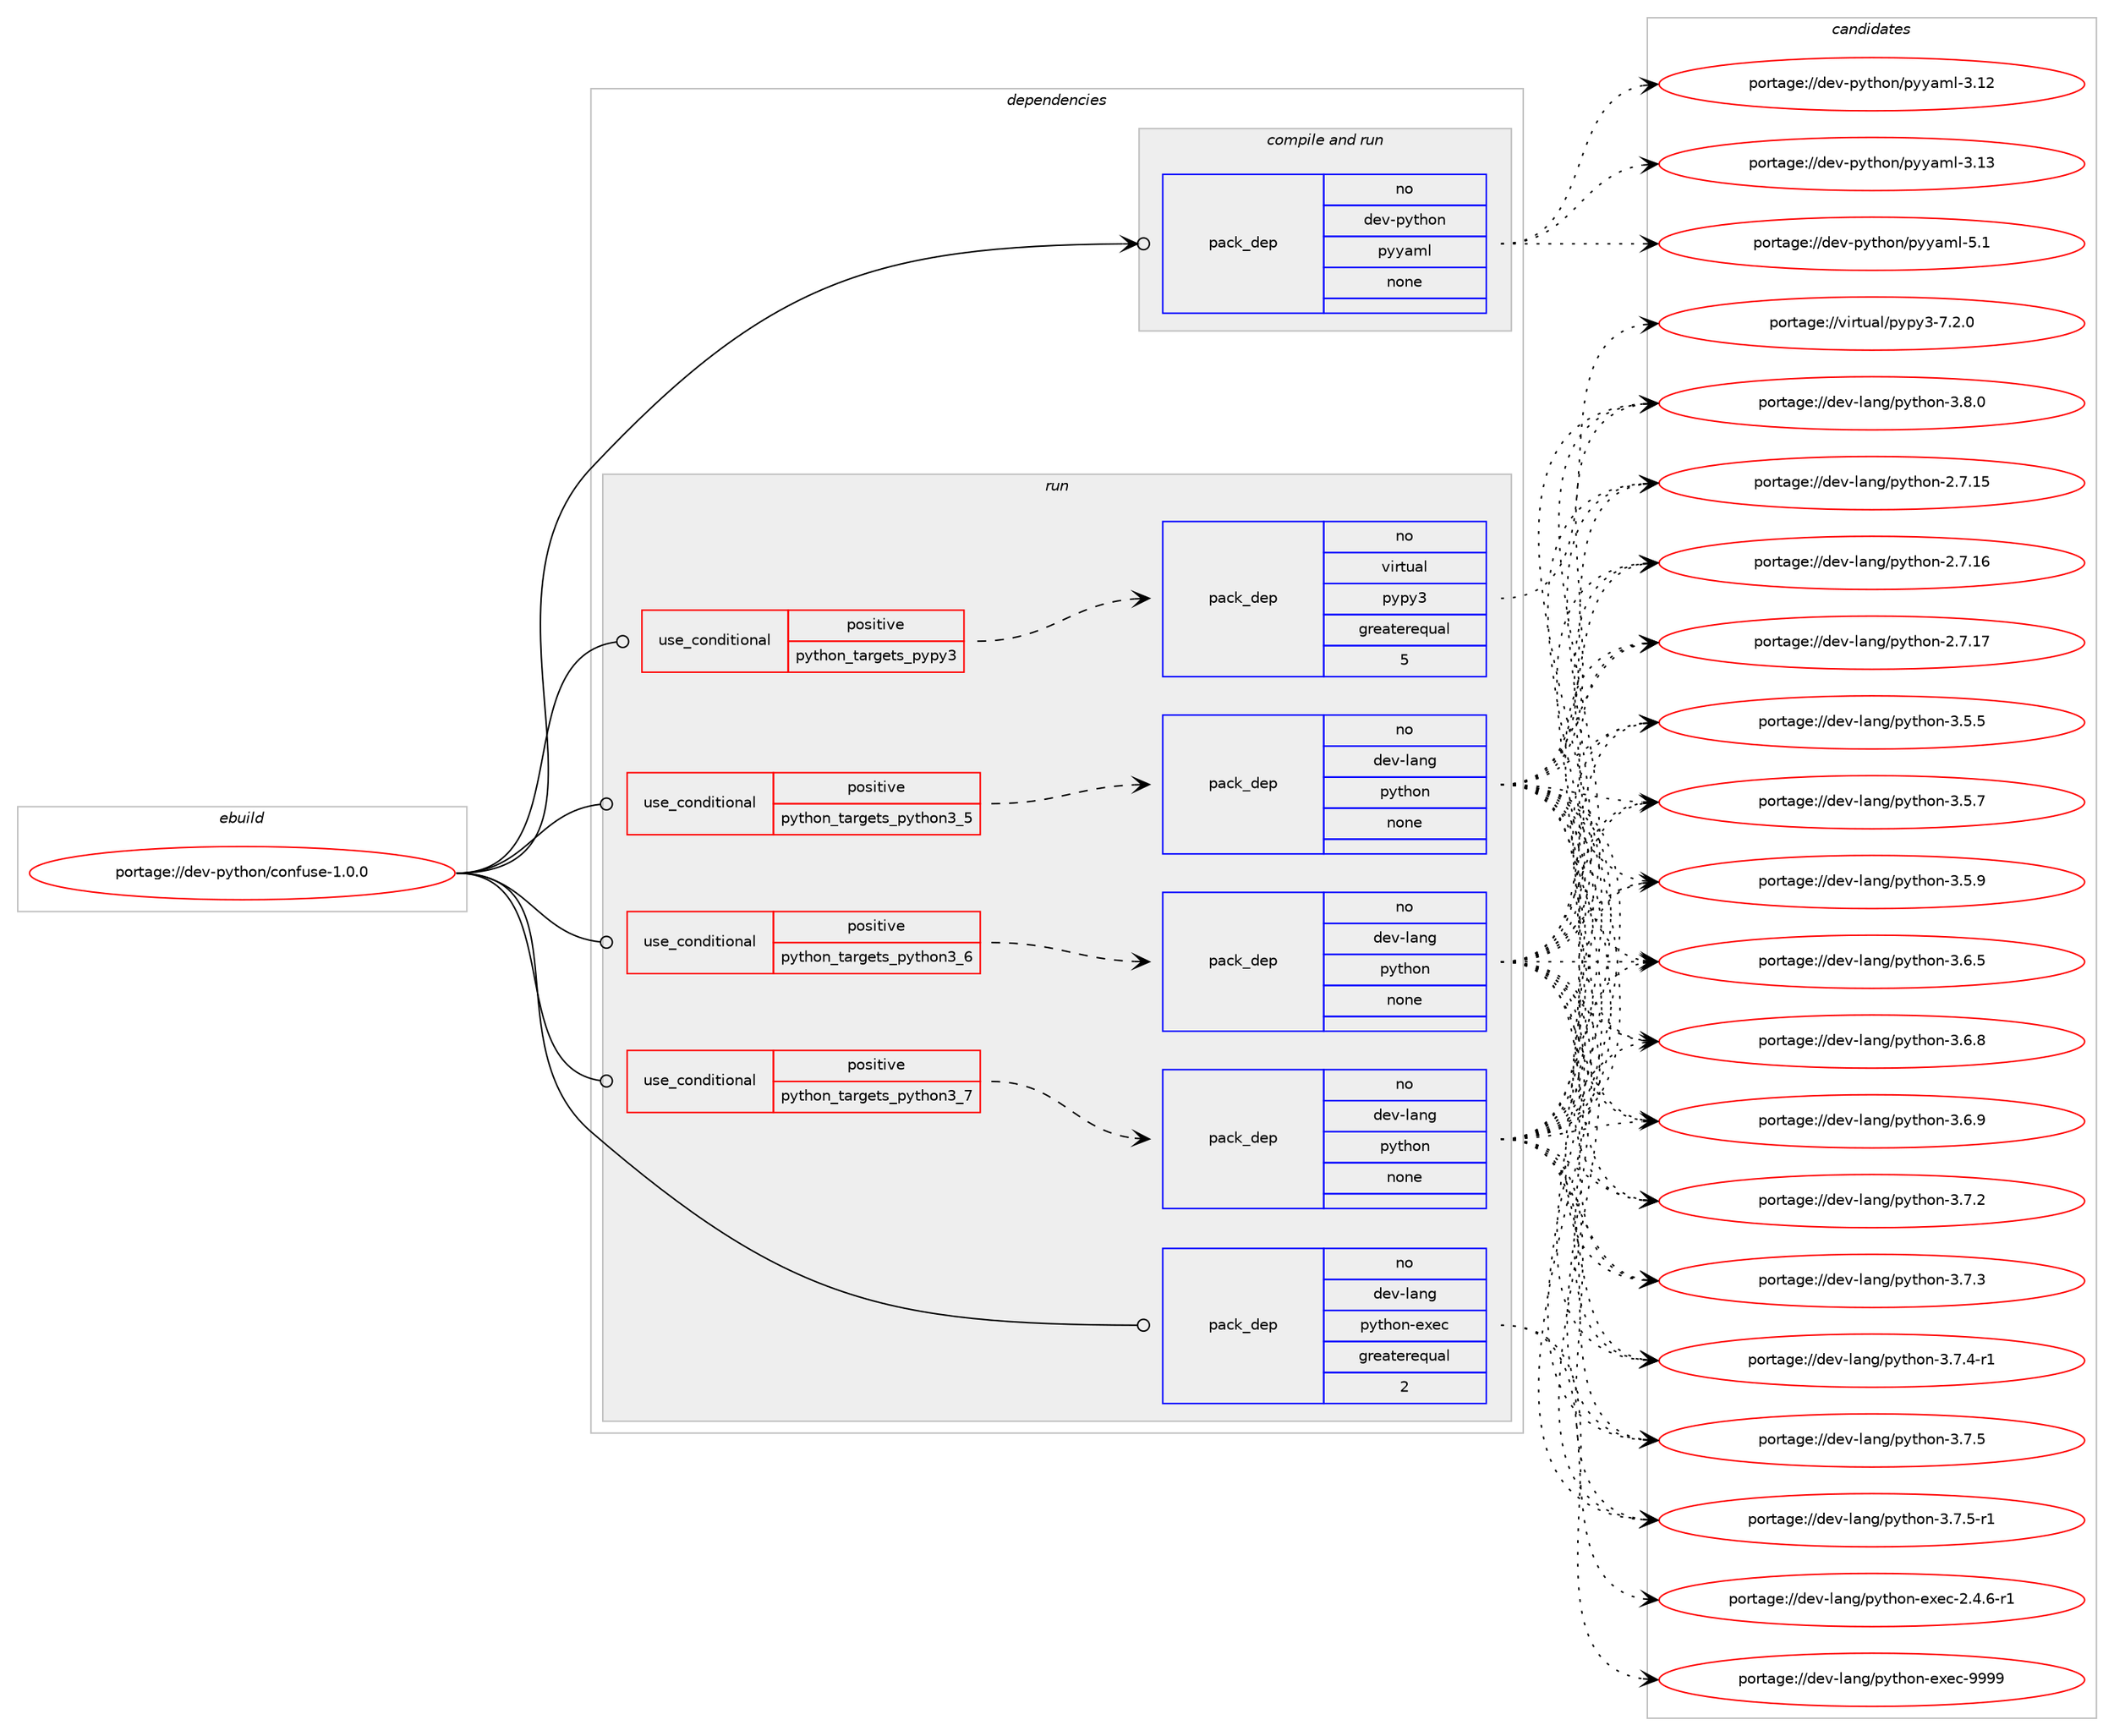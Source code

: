 digraph prolog {

# *************
# Graph options
# *************

newrank=true;
concentrate=true;
compound=true;
graph [rankdir=LR,fontname=Helvetica,fontsize=10,ranksep=1.5];#, ranksep=2.5, nodesep=0.2];
edge  [arrowhead=vee];
node  [fontname=Helvetica,fontsize=10];

# **********
# The ebuild
# **********

subgraph cluster_leftcol {
color=gray;
rank=same;
label=<<i>ebuild</i>>;
id [label="portage://dev-python/confuse-1.0.0", color=red, width=4, href="../dev-python/confuse-1.0.0.svg"];
}

# ****************
# The dependencies
# ****************

subgraph cluster_midcol {
color=gray;
label=<<i>dependencies</i>>;
subgraph cluster_compile {
fillcolor="#eeeeee";
style=filled;
label=<<i>compile</i>>;
}
subgraph cluster_compileandrun {
fillcolor="#eeeeee";
style=filled;
label=<<i>compile and run</i>>;
subgraph pack104357 {
dependency134808 [label=<<TABLE BORDER="0" CELLBORDER="1" CELLSPACING="0" CELLPADDING="4" WIDTH="220"><TR><TD ROWSPAN="6" CELLPADDING="30">pack_dep</TD></TR><TR><TD WIDTH="110">no</TD></TR><TR><TD>dev-python</TD></TR><TR><TD>pyyaml</TD></TR><TR><TD>none</TD></TR><TR><TD></TD></TR></TABLE>>, shape=none, color=blue];
}
id:e -> dependency134808:w [weight=20,style="solid",arrowhead="odotvee"];
}
subgraph cluster_run {
fillcolor="#eeeeee";
style=filled;
label=<<i>run</i>>;
subgraph cond27143 {
dependency134809 [label=<<TABLE BORDER="0" CELLBORDER="1" CELLSPACING="0" CELLPADDING="4"><TR><TD ROWSPAN="3" CELLPADDING="10">use_conditional</TD></TR><TR><TD>positive</TD></TR><TR><TD>python_targets_pypy3</TD></TR></TABLE>>, shape=none, color=red];
subgraph pack104358 {
dependency134810 [label=<<TABLE BORDER="0" CELLBORDER="1" CELLSPACING="0" CELLPADDING="4" WIDTH="220"><TR><TD ROWSPAN="6" CELLPADDING="30">pack_dep</TD></TR><TR><TD WIDTH="110">no</TD></TR><TR><TD>virtual</TD></TR><TR><TD>pypy3</TD></TR><TR><TD>greaterequal</TD></TR><TR><TD>5</TD></TR></TABLE>>, shape=none, color=blue];
}
dependency134809:e -> dependency134810:w [weight=20,style="dashed",arrowhead="vee"];
}
id:e -> dependency134809:w [weight=20,style="solid",arrowhead="odot"];
subgraph cond27144 {
dependency134811 [label=<<TABLE BORDER="0" CELLBORDER="1" CELLSPACING="0" CELLPADDING="4"><TR><TD ROWSPAN="3" CELLPADDING="10">use_conditional</TD></TR><TR><TD>positive</TD></TR><TR><TD>python_targets_python3_5</TD></TR></TABLE>>, shape=none, color=red];
subgraph pack104359 {
dependency134812 [label=<<TABLE BORDER="0" CELLBORDER="1" CELLSPACING="0" CELLPADDING="4" WIDTH="220"><TR><TD ROWSPAN="6" CELLPADDING="30">pack_dep</TD></TR><TR><TD WIDTH="110">no</TD></TR><TR><TD>dev-lang</TD></TR><TR><TD>python</TD></TR><TR><TD>none</TD></TR><TR><TD></TD></TR></TABLE>>, shape=none, color=blue];
}
dependency134811:e -> dependency134812:w [weight=20,style="dashed",arrowhead="vee"];
}
id:e -> dependency134811:w [weight=20,style="solid",arrowhead="odot"];
subgraph cond27145 {
dependency134813 [label=<<TABLE BORDER="0" CELLBORDER="1" CELLSPACING="0" CELLPADDING="4"><TR><TD ROWSPAN="3" CELLPADDING="10">use_conditional</TD></TR><TR><TD>positive</TD></TR><TR><TD>python_targets_python3_6</TD></TR></TABLE>>, shape=none, color=red];
subgraph pack104360 {
dependency134814 [label=<<TABLE BORDER="0" CELLBORDER="1" CELLSPACING="0" CELLPADDING="4" WIDTH="220"><TR><TD ROWSPAN="6" CELLPADDING="30">pack_dep</TD></TR><TR><TD WIDTH="110">no</TD></TR><TR><TD>dev-lang</TD></TR><TR><TD>python</TD></TR><TR><TD>none</TD></TR><TR><TD></TD></TR></TABLE>>, shape=none, color=blue];
}
dependency134813:e -> dependency134814:w [weight=20,style="dashed",arrowhead="vee"];
}
id:e -> dependency134813:w [weight=20,style="solid",arrowhead="odot"];
subgraph cond27146 {
dependency134815 [label=<<TABLE BORDER="0" CELLBORDER="1" CELLSPACING="0" CELLPADDING="4"><TR><TD ROWSPAN="3" CELLPADDING="10">use_conditional</TD></TR><TR><TD>positive</TD></TR><TR><TD>python_targets_python3_7</TD></TR></TABLE>>, shape=none, color=red];
subgraph pack104361 {
dependency134816 [label=<<TABLE BORDER="0" CELLBORDER="1" CELLSPACING="0" CELLPADDING="4" WIDTH="220"><TR><TD ROWSPAN="6" CELLPADDING="30">pack_dep</TD></TR><TR><TD WIDTH="110">no</TD></TR><TR><TD>dev-lang</TD></TR><TR><TD>python</TD></TR><TR><TD>none</TD></TR><TR><TD></TD></TR></TABLE>>, shape=none, color=blue];
}
dependency134815:e -> dependency134816:w [weight=20,style="dashed",arrowhead="vee"];
}
id:e -> dependency134815:w [weight=20,style="solid",arrowhead="odot"];
subgraph pack104362 {
dependency134817 [label=<<TABLE BORDER="0" CELLBORDER="1" CELLSPACING="0" CELLPADDING="4" WIDTH="220"><TR><TD ROWSPAN="6" CELLPADDING="30">pack_dep</TD></TR><TR><TD WIDTH="110">no</TD></TR><TR><TD>dev-lang</TD></TR><TR><TD>python-exec</TD></TR><TR><TD>greaterequal</TD></TR><TR><TD>2</TD></TR></TABLE>>, shape=none, color=blue];
}
id:e -> dependency134817:w [weight=20,style="solid",arrowhead="odot"];
}
}

# **************
# The candidates
# **************

subgraph cluster_choices {
rank=same;
color=gray;
label=<<i>candidates</i>>;

subgraph choice104357 {
color=black;
nodesep=1;
choiceportage1001011184511212111610411111047112121121971091084551464950 [label="portage://dev-python/pyyaml-3.12", color=red, width=4,href="../dev-python/pyyaml-3.12.svg"];
choiceportage1001011184511212111610411111047112121121971091084551464951 [label="portage://dev-python/pyyaml-3.13", color=red, width=4,href="../dev-python/pyyaml-3.13.svg"];
choiceportage10010111845112121116104111110471121211219710910845534649 [label="portage://dev-python/pyyaml-5.1", color=red, width=4,href="../dev-python/pyyaml-5.1.svg"];
dependency134808:e -> choiceportage1001011184511212111610411111047112121121971091084551464950:w [style=dotted,weight="100"];
dependency134808:e -> choiceportage1001011184511212111610411111047112121121971091084551464951:w [style=dotted,weight="100"];
dependency134808:e -> choiceportage10010111845112121116104111110471121211219710910845534649:w [style=dotted,weight="100"];
}
subgraph choice104358 {
color=black;
nodesep=1;
choiceportage118105114116117971084711212111212151455546504648 [label="portage://virtual/pypy3-7.2.0", color=red, width=4,href="../virtual/pypy3-7.2.0.svg"];
dependency134810:e -> choiceportage118105114116117971084711212111212151455546504648:w [style=dotted,weight="100"];
}
subgraph choice104359 {
color=black;
nodesep=1;
choiceportage10010111845108971101034711212111610411111045504655464953 [label="portage://dev-lang/python-2.7.15", color=red, width=4,href="../dev-lang/python-2.7.15.svg"];
choiceportage10010111845108971101034711212111610411111045504655464954 [label="portage://dev-lang/python-2.7.16", color=red, width=4,href="../dev-lang/python-2.7.16.svg"];
choiceportage10010111845108971101034711212111610411111045504655464955 [label="portage://dev-lang/python-2.7.17", color=red, width=4,href="../dev-lang/python-2.7.17.svg"];
choiceportage100101118451089711010347112121116104111110455146534653 [label="portage://dev-lang/python-3.5.5", color=red, width=4,href="../dev-lang/python-3.5.5.svg"];
choiceportage100101118451089711010347112121116104111110455146534655 [label="portage://dev-lang/python-3.5.7", color=red, width=4,href="../dev-lang/python-3.5.7.svg"];
choiceportage100101118451089711010347112121116104111110455146534657 [label="portage://dev-lang/python-3.5.9", color=red, width=4,href="../dev-lang/python-3.5.9.svg"];
choiceportage100101118451089711010347112121116104111110455146544653 [label="portage://dev-lang/python-3.6.5", color=red, width=4,href="../dev-lang/python-3.6.5.svg"];
choiceportage100101118451089711010347112121116104111110455146544656 [label="portage://dev-lang/python-3.6.8", color=red, width=4,href="../dev-lang/python-3.6.8.svg"];
choiceportage100101118451089711010347112121116104111110455146544657 [label="portage://dev-lang/python-3.6.9", color=red, width=4,href="../dev-lang/python-3.6.9.svg"];
choiceportage100101118451089711010347112121116104111110455146554650 [label="portage://dev-lang/python-3.7.2", color=red, width=4,href="../dev-lang/python-3.7.2.svg"];
choiceportage100101118451089711010347112121116104111110455146554651 [label="portage://dev-lang/python-3.7.3", color=red, width=4,href="../dev-lang/python-3.7.3.svg"];
choiceportage1001011184510897110103471121211161041111104551465546524511449 [label="portage://dev-lang/python-3.7.4-r1", color=red, width=4,href="../dev-lang/python-3.7.4-r1.svg"];
choiceportage100101118451089711010347112121116104111110455146554653 [label="portage://dev-lang/python-3.7.5", color=red, width=4,href="../dev-lang/python-3.7.5.svg"];
choiceportage1001011184510897110103471121211161041111104551465546534511449 [label="portage://dev-lang/python-3.7.5-r1", color=red, width=4,href="../dev-lang/python-3.7.5-r1.svg"];
choiceportage100101118451089711010347112121116104111110455146564648 [label="portage://dev-lang/python-3.8.0", color=red, width=4,href="../dev-lang/python-3.8.0.svg"];
dependency134812:e -> choiceportage10010111845108971101034711212111610411111045504655464953:w [style=dotted,weight="100"];
dependency134812:e -> choiceportage10010111845108971101034711212111610411111045504655464954:w [style=dotted,weight="100"];
dependency134812:e -> choiceportage10010111845108971101034711212111610411111045504655464955:w [style=dotted,weight="100"];
dependency134812:e -> choiceportage100101118451089711010347112121116104111110455146534653:w [style=dotted,weight="100"];
dependency134812:e -> choiceportage100101118451089711010347112121116104111110455146534655:w [style=dotted,weight="100"];
dependency134812:e -> choiceportage100101118451089711010347112121116104111110455146534657:w [style=dotted,weight="100"];
dependency134812:e -> choiceportage100101118451089711010347112121116104111110455146544653:w [style=dotted,weight="100"];
dependency134812:e -> choiceportage100101118451089711010347112121116104111110455146544656:w [style=dotted,weight="100"];
dependency134812:e -> choiceportage100101118451089711010347112121116104111110455146544657:w [style=dotted,weight="100"];
dependency134812:e -> choiceportage100101118451089711010347112121116104111110455146554650:w [style=dotted,weight="100"];
dependency134812:e -> choiceportage100101118451089711010347112121116104111110455146554651:w [style=dotted,weight="100"];
dependency134812:e -> choiceportage1001011184510897110103471121211161041111104551465546524511449:w [style=dotted,weight="100"];
dependency134812:e -> choiceportage100101118451089711010347112121116104111110455146554653:w [style=dotted,weight="100"];
dependency134812:e -> choiceportage1001011184510897110103471121211161041111104551465546534511449:w [style=dotted,weight="100"];
dependency134812:e -> choiceportage100101118451089711010347112121116104111110455146564648:w [style=dotted,weight="100"];
}
subgraph choice104360 {
color=black;
nodesep=1;
choiceportage10010111845108971101034711212111610411111045504655464953 [label="portage://dev-lang/python-2.7.15", color=red, width=4,href="../dev-lang/python-2.7.15.svg"];
choiceportage10010111845108971101034711212111610411111045504655464954 [label="portage://dev-lang/python-2.7.16", color=red, width=4,href="../dev-lang/python-2.7.16.svg"];
choiceportage10010111845108971101034711212111610411111045504655464955 [label="portage://dev-lang/python-2.7.17", color=red, width=4,href="../dev-lang/python-2.7.17.svg"];
choiceportage100101118451089711010347112121116104111110455146534653 [label="portage://dev-lang/python-3.5.5", color=red, width=4,href="../dev-lang/python-3.5.5.svg"];
choiceportage100101118451089711010347112121116104111110455146534655 [label="portage://dev-lang/python-3.5.7", color=red, width=4,href="../dev-lang/python-3.5.7.svg"];
choiceportage100101118451089711010347112121116104111110455146534657 [label="portage://dev-lang/python-3.5.9", color=red, width=4,href="../dev-lang/python-3.5.9.svg"];
choiceportage100101118451089711010347112121116104111110455146544653 [label="portage://dev-lang/python-3.6.5", color=red, width=4,href="../dev-lang/python-3.6.5.svg"];
choiceportage100101118451089711010347112121116104111110455146544656 [label="portage://dev-lang/python-3.6.8", color=red, width=4,href="../dev-lang/python-3.6.8.svg"];
choiceportage100101118451089711010347112121116104111110455146544657 [label="portage://dev-lang/python-3.6.9", color=red, width=4,href="../dev-lang/python-3.6.9.svg"];
choiceportage100101118451089711010347112121116104111110455146554650 [label="portage://dev-lang/python-3.7.2", color=red, width=4,href="../dev-lang/python-3.7.2.svg"];
choiceportage100101118451089711010347112121116104111110455146554651 [label="portage://dev-lang/python-3.7.3", color=red, width=4,href="../dev-lang/python-3.7.3.svg"];
choiceportage1001011184510897110103471121211161041111104551465546524511449 [label="portage://dev-lang/python-3.7.4-r1", color=red, width=4,href="../dev-lang/python-3.7.4-r1.svg"];
choiceportage100101118451089711010347112121116104111110455146554653 [label="portage://dev-lang/python-3.7.5", color=red, width=4,href="../dev-lang/python-3.7.5.svg"];
choiceportage1001011184510897110103471121211161041111104551465546534511449 [label="portage://dev-lang/python-3.7.5-r1", color=red, width=4,href="../dev-lang/python-3.7.5-r1.svg"];
choiceportage100101118451089711010347112121116104111110455146564648 [label="portage://dev-lang/python-3.8.0", color=red, width=4,href="../dev-lang/python-3.8.0.svg"];
dependency134814:e -> choiceportage10010111845108971101034711212111610411111045504655464953:w [style=dotted,weight="100"];
dependency134814:e -> choiceportage10010111845108971101034711212111610411111045504655464954:w [style=dotted,weight="100"];
dependency134814:e -> choiceportage10010111845108971101034711212111610411111045504655464955:w [style=dotted,weight="100"];
dependency134814:e -> choiceportage100101118451089711010347112121116104111110455146534653:w [style=dotted,weight="100"];
dependency134814:e -> choiceportage100101118451089711010347112121116104111110455146534655:w [style=dotted,weight="100"];
dependency134814:e -> choiceportage100101118451089711010347112121116104111110455146534657:w [style=dotted,weight="100"];
dependency134814:e -> choiceportage100101118451089711010347112121116104111110455146544653:w [style=dotted,weight="100"];
dependency134814:e -> choiceportage100101118451089711010347112121116104111110455146544656:w [style=dotted,weight="100"];
dependency134814:e -> choiceportage100101118451089711010347112121116104111110455146544657:w [style=dotted,weight="100"];
dependency134814:e -> choiceportage100101118451089711010347112121116104111110455146554650:w [style=dotted,weight="100"];
dependency134814:e -> choiceportage100101118451089711010347112121116104111110455146554651:w [style=dotted,weight="100"];
dependency134814:e -> choiceportage1001011184510897110103471121211161041111104551465546524511449:w [style=dotted,weight="100"];
dependency134814:e -> choiceportage100101118451089711010347112121116104111110455146554653:w [style=dotted,weight="100"];
dependency134814:e -> choiceportage1001011184510897110103471121211161041111104551465546534511449:w [style=dotted,weight="100"];
dependency134814:e -> choiceportage100101118451089711010347112121116104111110455146564648:w [style=dotted,weight="100"];
}
subgraph choice104361 {
color=black;
nodesep=1;
choiceportage10010111845108971101034711212111610411111045504655464953 [label="portage://dev-lang/python-2.7.15", color=red, width=4,href="../dev-lang/python-2.7.15.svg"];
choiceportage10010111845108971101034711212111610411111045504655464954 [label="portage://dev-lang/python-2.7.16", color=red, width=4,href="../dev-lang/python-2.7.16.svg"];
choiceportage10010111845108971101034711212111610411111045504655464955 [label="portage://dev-lang/python-2.7.17", color=red, width=4,href="../dev-lang/python-2.7.17.svg"];
choiceportage100101118451089711010347112121116104111110455146534653 [label="portage://dev-lang/python-3.5.5", color=red, width=4,href="../dev-lang/python-3.5.5.svg"];
choiceportage100101118451089711010347112121116104111110455146534655 [label="portage://dev-lang/python-3.5.7", color=red, width=4,href="../dev-lang/python-3.5.7.svg"];
choiceportage100101118451089711010347112121116104111110455146534657 [label="portage://dev-lang/python-3.5.9", color=red, width=4,href="../dev-lang/python-3.5.9.svg"];
choiceportage100101118451089711010347112121116104111110455146544653 [label="portage://dev-lang/python-3.6.5", color=red, width=4,href="../dev-lang/python-3.6.5.svg"];
choiceportage100101118451089711010347112121116104111110455146544656 [label="portage://dev-lang/python-3.6.8", color=red, width=4,href="../dev-lang/python-3.6.8.svg"];
choiceportage100101118451089711010347112121116104111110455146544657 [label="portage://dev-lang/python-3.6.9", color=red, width=4,href="../dev-lang/python-3.6.9.svg"];
choiceportage100101118451089711010347112121116104111110455146554650 [label="portage://dev-lang/python-3.7.2", color=red, width=4,href="../dev-lang/python-3.7.2.svg"];
choiceportage100101118451089711010347112121116104111110455146554651 [label="portage://dev-lang/python-3.7.3", color=red, width=4,href="../dev-lang/python-3.7.3.svg"];
choiceportage1001011184510897110103471121211161041111104551465546524511449 [label="portage://dev-lang/python-3.7.4-r1", color=red, width=4,href="../dev-lang/python-3.7.4-r1.svg"];
choiceportage100101118451089711010347112121116104111110455146554653 [label="portage://dev-lang/python-3.7.5", color=red, width=4,href="../dev-lang/python-3.7.5.svg"];
choiceportage1001011184510897110103471121211161041111104551465546534511449 [label="portage://dev-lang/python-3.7.5-r1", color=red, width=4,href="../dev-lang/python-3.7.5-r1.svg"];
choiceportage100101118451089711010347112121116104111110455146564648 [label="portage://dev-lang/python-3.8.0", color=red, width=4,href="../dev-lang/python-3.8.0.svg"];
dependency134816:e -> choiceportage10010111845108971101034711212111610411111045504655464953:w [style=dotted,weight="100"];
dependency134816:e -> choiceportage10010111845108971101034711212111610411111045504655464954:w [style=dotted,weight="100"];
dependency134816:e -> choiceportage10010111845108971101034711212111610411111045504655464955:w [style=dotted,weight="100"];
dependency134816:e -> choiceportage100101118451089711010347112121116104111110455146534653:w [style=dotted,weight="100"];
dependency134816:e -> choiceportage100101118451089711010347112121116104111110455146534655:w [style=dotted,weight="100"];
dependency134816:e -> choiceportage100101118451089711010347112121116104111110455146534657:w [style=dotted,weight="100"];
dependency134816:e -> choiceportage100101118451089711010347112121116104111110455146544653:w [style=dotted,weight="100"];
dependency134816:e -> choiceportage100101118451089711010347112121116104111110455146544656:w [style=dotted,weight="100"];
dependency134816:e -> choiceportage100101118451089711010347112121116104111110455146544657:w [style=dotted,weight="100"];
dependency134816:e -> choiceportage100101118451089711010347112121116104111110455146554650:w [style=dotted,weight="100"];
dependency134816:e -> choiceportage100101118451089711010347112121116104111110455146554651:w [style=dotted,weight="100"];
dependency134816:e -> choiceportage1001011184510897110103471121211161041111104551465546524511449:w [style=dotted,weight="100"];
dependency134816:e -> choiceportage100101118451089711010347112121116104111110455146554653:w [style=dotted,weight="100"];
dependency134816:e -> choiceportage1001011184510897110103471121211161041111104551465546534511449:w [style=dotted,weight="100"];
dependency134816:e -> choiceportage100101118451089711010347112121116104111110455146564648:w [style=dotted,weight="100"];
}
subgraph choice104362 {
color=black;
nodesep=1;
choiceportage10010111845108971101034711212111610411111045101120101994550465246544511449 [label="portage://dev-lang/python-exec-2.4.6-r1", color=red, width=4,href="../dev-lang/python-exec-2.4.6-r1.svg"];
choiceportage10010111845108971101034711212111610411111045101120101994557575757 [label="portage://dev-lang/python-exec-9999", color=red, width=4,href="../dev-lang/python-exec-9999.svg"];
dependency134817:e -> choiceportage10010111845108971101034711212111610411111045101120101994550465246544511449:w [style=dotted,weight="100"];
dependency134817:e -> choiceportage10010111845108971101034711212111610411111045101120101994557575757:w [style=dotted,weight="100"];
}
}

}
